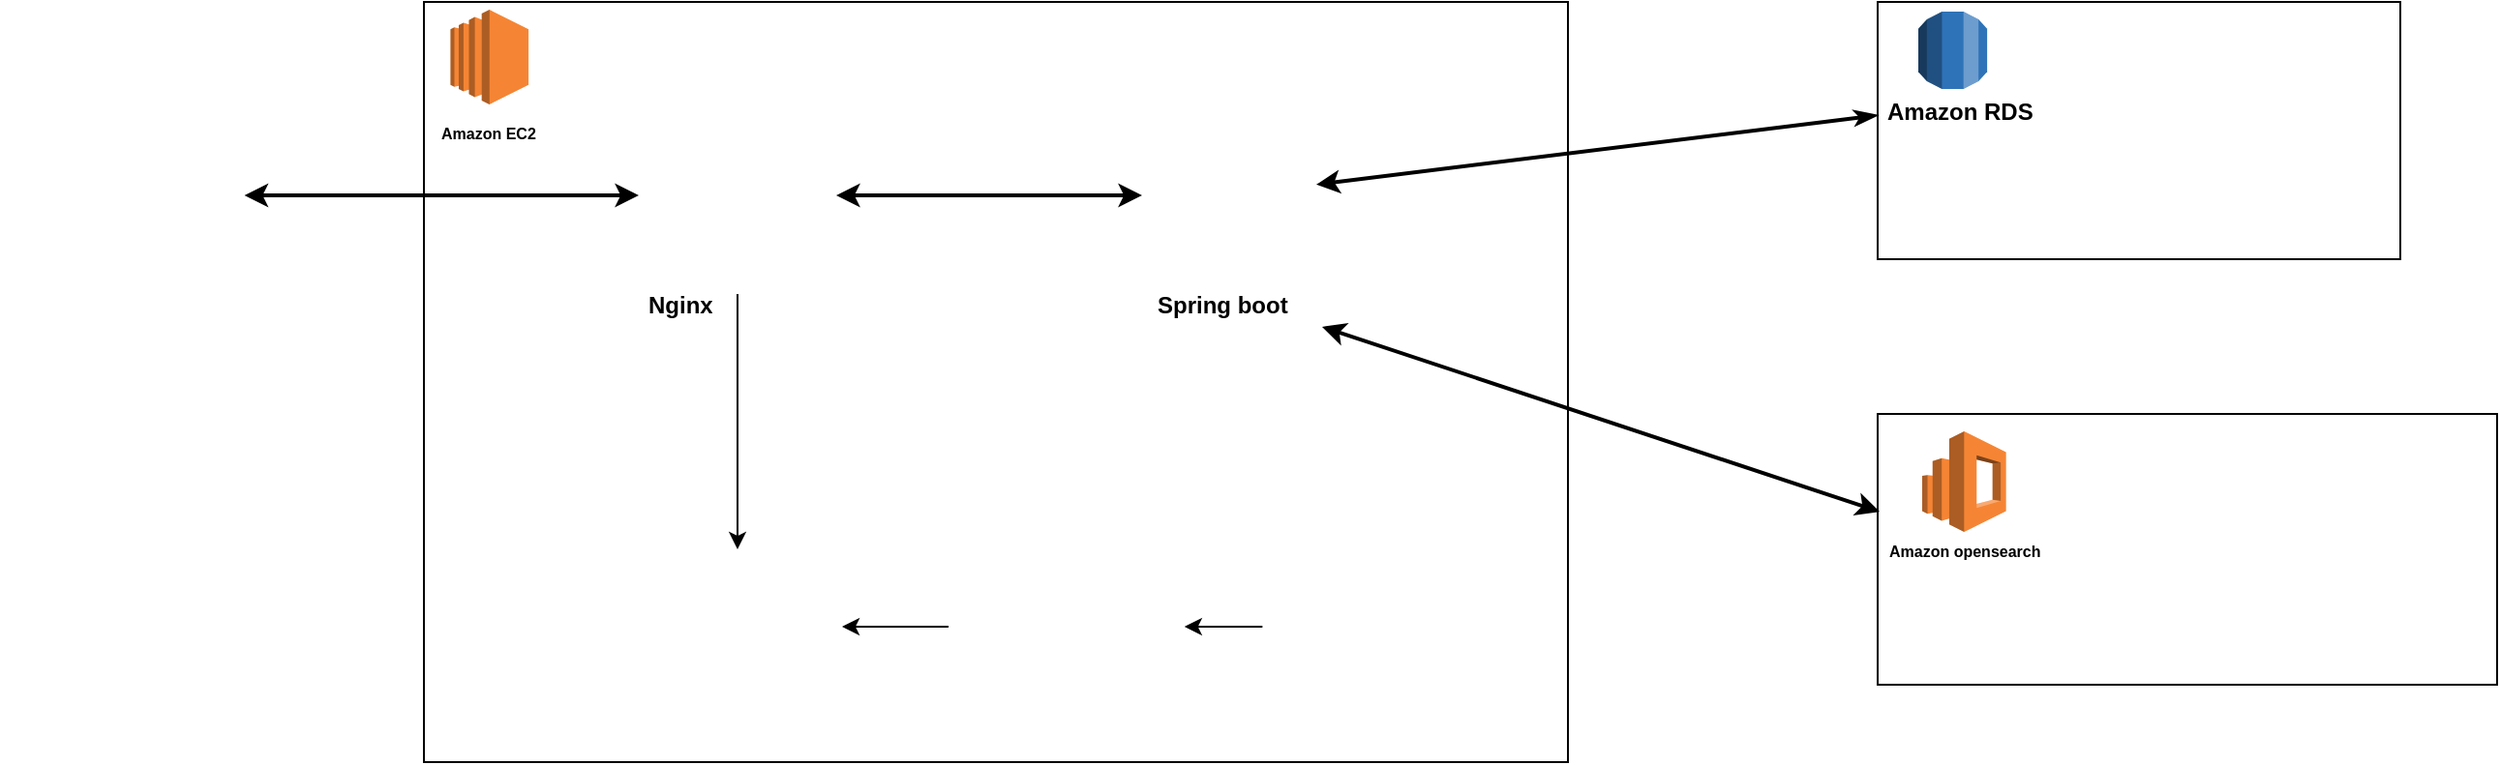 <mxfile version="22.1.0" type="device">
  <diagram name="페이지-1" id="eZmOd8WfcZoD3zVQ5RFz">
    <mxGraphModel dx="1500" dy="746" grid="1" gridSize="10" guides="1" tooltips="1" connect="1" arrows="1" fold="1" page="1" pageScale="1" pageWidth="1169" pageHeight="827" math="0" shadow="0">
      <root>
        <mxCell id="0" />
        <mxCell id="1" parent="0" />
        <mxCell id="I-YAwJ7KtB3r_F2Kg1ak-38" value="" style="rounded=0;whiteSpace=wrap;html=1;dashed=0;strokeColor=default;align=center;verticalAlign=top;fontFamily=Helvetica;fontSize=12;fontColor=default;fillColor=default;gradientColor=none;" parent="1" vertex="1">
          <mxGeometry x="990" y="440" width="320" height="140" as="geometry" />
        </mxCell>
        <mxCell id="I-YAwJ7KtB3r_F2Kg1ak-33" value="" style="rounded=0;whiteSpace=wrap;html=1;dashed=0;strokeColor=default;align=center;verticalAlign=top;fontFamily=Helvetica;fontSize=12;fontColor=default;fillColor=default;gradientColor=none;" parent="1" vertex="1">
          <mxGeometry x="990" y="227" width="270" height="133" as="geometry" />
        </mxCell>
        <mxCell id="I-YAwJ7KtB3r_F2Kg1ak-1" value="" style="rounded=0;whiteSpace=wrap;html=1;" parent="1" vertex="1">
          <mxGeometry x="239" y="227" width="591" height="393" as="geometry" />
        </mxCell>
        <mxCell id="I-YAwJ7KtB3r_F2Kg1ak-14" value="" style="shape=image;verticalLabelPosition=bottom;labelBackgroundColor=default;verticalAlign=top;aspect=fixed;imageAspect=0;image=https://images.velog.io/images/bae_mung/post/2db5f978-3851-4b52-9242-8f1e9307755b/mysql.png;" parent="1" vertex="1">
          <mxGeometry x="1071.5" y="244.5" width="177" height="118" as="geometry" />
        </mxCell>
        <mxCell id="I-YAwJ7KtB3r_F2Kg1ak-17" value="" style="shape=image;verticalLabelPosition=bottom;labelBackgroundColor=default;verticalAlign=top;aspect=fixed;imageAspect=0;image=https://letsencrypt.org/images/LetsEncrypt-SocialShare.png;" parent="1" vertex="1">
          <mxGeometry x="510" y="518" width="121.9" height="64" as="geometry" />
        </mxCell>
        <mxCell id="I-YAwJ7KtB3r_F2Kg1ak-32" style="edgeStyle=orthogonalEdgeStyle;rounded=0;orthogonalLoop=1;jettySize=auto;html=1;fontFamily=Helvetica;fontSize=12;fontColor=default;" parent="1" source="I-YAwJ7KtB3r_F2Kg1ak-18" target="I-YAwJ7KtB3r_F2Kg1ak-17" edge="1">
          <mxGeometry relative="1" as="geometry" />
        </mxCell>
        <mxCell id="I-YAwJ7KtB3r_F2Kg1ak-18" value="" style="shape=image;verticalLabelPosition=bottom;labelBackgroundColor=default;verticalAlign=top;aspect=fixed;imageAspect=0;image=https://images.velog.io/images/ssj9685/post/6fe6600e-1788-4f89-930f-3782acd5e7d3/certbot-logo-1A.svg;" parent="1" vertex="1">
          <mxGeometry x="672.18" y="530" width="116.58" height="40" as="geometry" />
        </mxCell>
        <mxCell id="I-YAwJ7KtB3r_F2Kg1ak-22" value="" style="group" parent="1" vertex="1" connectable="0">
          <mxGeometry x="990" y="227" width="90" height="93.75" as="geometry" />
        </mxCell>
        <mxCell id="I-YAwJ7KtB3r_F2Kg1ak-3" value="" style="outlineConnect=0;dashed=0;verticalLabelPosition=bottom;verticalAlign=top;align=center;html=1;shape=mxgraph.aws3.rds;fillColor=#2E73B8;gradientColor=none;" parent="I-YAwJ7KtB3r_F2Kg1ak-22" vertex="1">
          <mxGeometry x="21" y="5" width="35.56" height="40" as="geometry" />
        </mxCell>
        <mxCell id="I-YAwJ7KtB3r_F2Kg1ak-12" value="&lt;h1&gt;&lt;span style=&quot;font-size: 12px;&quot;&gt;Amazon RDS&lt;/span&gt;&lt;/h1&gt;" style="text;html=1;strokeColor=none;fillColor=none;spacing=5;spacingTop=-20;whiteSpace=wrap;overflow=hidden;rounded=0;fontSize=12;fontFamily=Helvetica;fontColor=default;" parent="I-YAwJ7KtB3r_F2Kg1ak-22" vertex="1">
          <mxGeometry y="33" width="90" height="40" as="geometry" />
        </mxCell>
        <mxCell id="I-YAwJ7KtB3r_F2Kg1ak-24" value="" style="group" parent="1" vertex="1" connectable="0">
          <mxGeometry x="230" y="239" width="90" height="91" as="geometry" />
        </mxCell>
        <mxCell id="I-YAwJ7KtB3r_F2Kg1ak-25" value="" style="group" parent="I-YAwJ7KtB3r_F2Kg1ak-24" vertex="1" connectable="0">
          <mxGeometry x="9" y="-9" width="90" height="91" as="geometry" />
        </mxCell>
        <mxCell id="I-YAwJ7KtB3r_F2Kg1ak-5" value="&lt;h1&gt;&lt;font style=&quot;font-size: 8px;&quot;&gt;Amazon EC2&lt;/font&gt;&lt;/h1&gt;" style="text;html=1;strokeColor=none;fillColor=none;spacing=5;spacingTop=-20;whiteSpace=wrap;overflow=hidden;rounded=0;fontSize=12;fontFamily=Helvetica;fontColor=default;" parent="I-YAwJ7KtB3r_F2Kg1ak-25" vertex="1">
          <mxGeometry x="4" y="40" width="70" height="30" as="geometry" />
        </mxCell>
        <object label="" id="I-YAwJ7KtB3r_F2Kg1ak-4">
          <mxCell style="outlineConnect=0;dashed=0;verticalLabelPosition=bottom;verticalAlign=top;align=center;html=1;shape=mxgraph.aws3.ec2;fillColor=#F58534;gradientColor=none;" parent="I-YAwJ7KtB3r_F2Kg1ak-25" vertex="1">
            <mxGeometry x="13.73" y="1" width="40.31" height="49" as="geometry" />
          </mxCell>
        </object>
        <mxCell id="I-YAwJ7KtB3r_F2Kg1ak-11" value="&lt;h1&gt;&lt;span style=&quot;font-size: 12px;&quot;&gt;Nginx&lt;/span&gt;&lt;/h1&gt;" style="text;html=1;strokeColor=none;fillColor=none;spacing=5;spacingTop=-20;whiteSpace=wrap;overflow=hidden;rounded=0;fontSize=12;fontFamily=Helvetica;fontColor=default;" parent="1" vertex="1">
          <mxGeometry x="350" y="360" width="49" height="40" as="geometry" />
        </mxCell>
        <mxCell id="I-YAwJ7KtB3r_F2Kg1ak-30" style="edgeStyle=orthogonalEdgeStyle;rounded=0;orthogonalLoop=1;jettySize=auto;html=1;fontFamily=Helvetica;fontSize=12;fontColor=default;" parent="1" source="I-YAwJ7KtB3r_F2Kg1ak-10" edge="1">
          <mxGeometry relative="1" as="geometry">
            <mxPoint x="401" y="510.0" as="targetPoint" />
          </mxGeometry>
        </mxCell>
        <mxCell id="I-YAwJ7KtB3r_F2Kg1ak-46" style="edgeStyle=orthogonalEdgeStyle;rounded=0;orthogonalLoop=1;jettySize=auto;html=1;entryX=0;entryY=0.5;entryDx=0;entryDy=0;fontFamily=Helvetica;fontSize=12;fontColor=default;strokeWidth=2;startArrow=classic;startFill=1;" parent="1" source="I-YAwJ7KtB3r_F2Kg1ak-10" target="I-YAwJ7KtB3r_F2Kg1ak-8" edge="1">
          <mxGeometry relative="1" as="geometry" />
        </mxCell>
        <mxCell id="I-YAwJ7KtB3r_F2Kg1ak-10" value="" style="shape=image;verticalLabelPosition=bottom;labelBackgroundColor=default;verticalAlign=top;aspect=fixed;imageAspect=0;image=https://miro.medium.com/v2/resize:fit:512/1*PWHKnSL78xk3il6uLKb07w.png;" parent="1" vertex="1">
          <mxGeometry x="350" y="276" width="102" height="102" as="geometry" />
        </mxCell>
        <mxCell id="I-YAwJ7KtB3r_F2Kg1ak-8" value="" style="shape=image;verticalLabelPosition=bottom;labelBackgroundColor=default;verticalAlign=top;aspect=fixed;imageAspect=0;image=https://taetaetae.github.io/images/spring-boot-eclipse/spring-boot-logo.jpg;" parent="1" vertex="1">
          <mxGeometry x="610" y="282" width="90" height="90" as="geometry" />
        </mxCell>
        <mxCell id="I-YAwJ7KtB3r_F2Kg1ak-9" value="&lt;h1&gt;&lt;span style=&quot;font-size: 12px;&quot;&gt;Spring boot&lt;span style=&quot;white-space: pre;&quot;&gt;&#x9;&lt;/span&gt;&lt;/span&gt;&lt;/h1&gt;" style="text;html=1;strokeColor=none;fillColor=none;spacing=5;spacingTop=-20;whiteSpace=wrap;overflow=hidden;rounded=0;fontSize=12;fontFamily=Helvetica;fontColor=default;" parent="1" vertex="1">
          <mxGeometry x="613" y="360" width="90" height="40" as="geometry" />
        </mxCell>
        <mxCell id="I-YAwJ7KtB3r_F2Kg1ak-23" value="" style="group" parent="1" vertex="1" connectable="0">
          <mxGeometry x="970" y="440" width="155.21" height="130" as="geometry" />
        </mxCell>
        <mxCell id="I-YAwJ7KtB3r_F2Kg1ak-2" value="" style="outlineConnect=0;dashed=0;verticalLabelPosition=bottom;verticalAlign=top;align=center;html=1;shape=mxgraph.aws3.elasticsearch_service;fillColor=#F58534;gradientColor=none;" parent="I-YAwJ7KtB3r_F2Kg1ak-23" vertex="1">
          <mxGeometry x="43" y="9" width="43.33" height="52" as="geometry" />
        </mxCell>
        <mxCell id="I-YAwJ7KtB3r_F2Kg1ak-13" value="&lt;h1&gt;&lt;font style=&quot;font-size: 8px;&quot;&gt;Amazon opensearch&lt;/font&gt;&lt;/h1&gt;" style="text;html=1;strokeColor=none;fillColor=none;spacing=5;spacingTop=-20;whiteSpace=wrap;overflow=hidden;rounded=0;fontSize=12;fontFamily=Helvetica;fontColor=default;" parent="I-YAwJ7KtB3r_F2Kg1ak-23" vertex="1">
          <mxGeometry x="21" y="46" width="90" height="39" as="geometry" />
        </mxCell>
        <mxCell id="I-YAwJ7KtB3r_F2Kg1ak-39" value="" style="shape=image;verticalLabelPosition=bottom;labelBackgroundColor=default;verticalAlign=top;aspect=fixed;imageAspect=0;image=https://images.velog.io/images/yundleyundle/post/f63ccb8d-4a3c-4986-a3c7-0844869ef4d9/elasticsearch.png;" parent="1" vertex="1">
          <mxGeometry x="1080" y="476.75" width="224.48" height="103.25" as="geometry" />
        </mxCell>
        <mxCell id="I-YAwJ7KtB3r_F2Kg1ak-42" style="rounded=0;orthogonalLoop=1;jettySize=auto;html=1;fontFamily=Helvetica;fontSize=12;fontColor=default;startArrow=classicThin;startFill=1;strokeWidth=2;" parent="1" source="I-YAwJ7KtB3r_F2Kg1ak-12" target="I-YAwJ7KtB3r_F2Kg1ak-8" edge="1">
          <mxGeometry relative="1" as="geometry" />
        </mxCell>
        <mxCell id="I-YAwJ7KtB3r_F2Kg1ak-43" style="rounded=0;orthogonalLoop=1;jettySize=auto;html=1;fontFamily=Helvetica;fontSize=12;fontColor=default;strokeWidth=2;startArrow=classic;startFill=1;" parent="1" source="I-YAwJ7KtB3r_F2Kg1ak-13" target="I-YAwJ7KtB3r_F2Kg1ak-9" edge="1">
          <mxGeometry relative="1" as="geometry" />
        </mxCell>
        <mxCell id="I-YAwJ7KtB3r_F2Kg1ak-45" style="rounded=0;orthogonalLoop=1;jettySize=auto;html=1;fontFamily=Helvetica;fontSize=12;fontColor=default;strokeWidth=2;startArrow=classic;startFill=1;" parent="1" target="I-YAwJ7KtB3r_F2Kg1ak-10" edge="1">
          <mxGeometry relative="1" as="geometry">
            <mxPoint x="146.29" y="327" as="sourcePoint" />
          </mxGeometry>
        </mxCell>
        <mxCell id="mSNSv9aUWXniqshfINPV-2" value="" style="edgeStyle=orthogonalEdgeStyle;rounded=0;orthogonalLoop=1;jettySize=auto;html=1;entryX=1;entryY=0.5;entryDx=0;entryDy=0;fontFamily=Helvetica;fontSize=12;fontColor=default;" edge="1" parent="1" source="I-YAwJ7KtB3r_F2Kg1ak-17">
          <mxGeometry relative="1" as="geometry">
            <mxPoint x="510" y="550" as="sourcePoint" />
            <mxPoint x="455" y="550" as="targetPoint" />
          </mxGeometry>
        </mxCell>
        <mxCell id="mSNSv9aUWXniqshfINPV-5" value="" style="shape=image;verticalLabelPosition=bottom;labelBackgroundColor=default;verticalAlign=top;aspect=fixed;imageAspect=0;image=https://png.pngtree.com/png-vector/20191009/ourmid/pngtree-user-icon-png-image_1796659.jpg;" vertex="1" parent="1">
          <mxGeometry x="20" y="270.5" width="113" height="113" as="geometry" />
        </mxCell>
        <mxCell id="mSNSv9aUWXniqshfINPV-10" value="" style="shape=image;verticalLabelPosition=bottom;labelBackgroundColor=default;verticalAlign=top;aspect=fixed;imageAspect=0;image=https://cloudhost.com.ng/blog/wp-content/uploads/2016/08/ssl.png;" vertex="1" parent="1">
          <mxGeometry x="351.83" y="512" width="98.35" height="80" as="geometry" />
        </mxCell>
      </root>
    </mxGraphModel>
  </diagram>
</mxfile>
